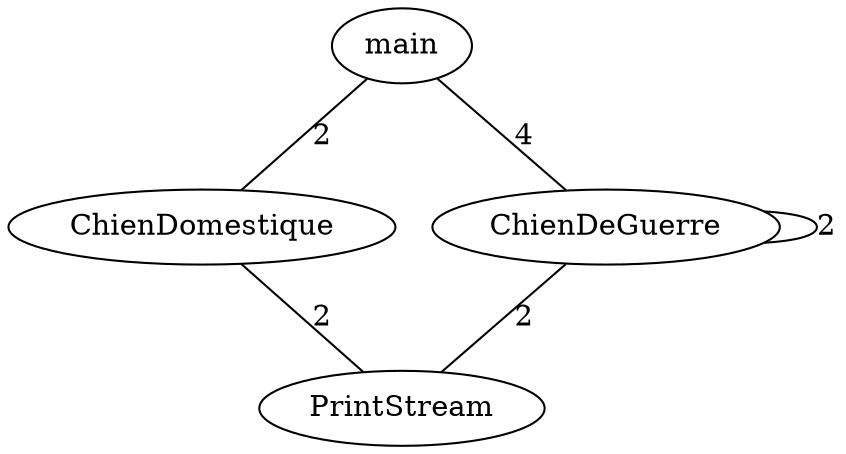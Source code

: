 graph out { ChienDomestique -- PrintStream [label=2];
ChienDeGuerre -- PrintStream [label=2];
ChienDeGuerre -- ChienDeGuerre [label=2];
main -- ChienDomestique [label=2];
main -- ChienDeGuerre [label=4];
}